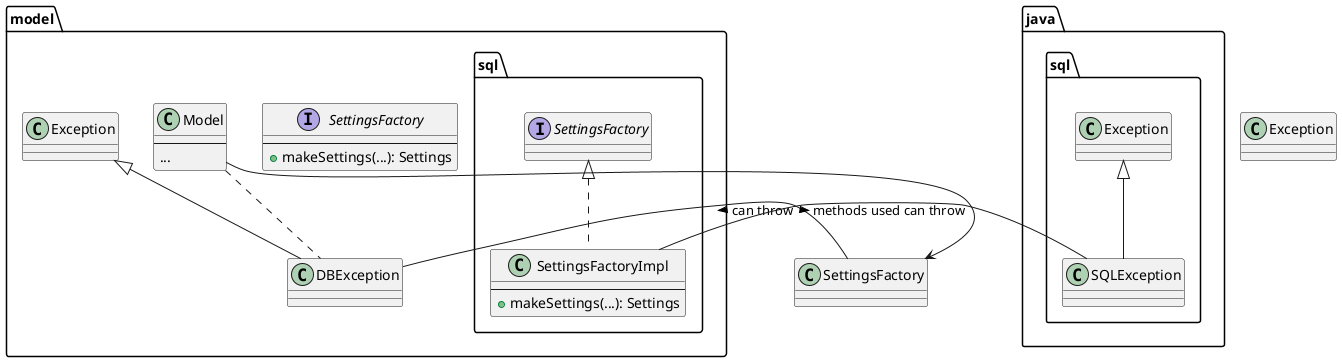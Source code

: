 @startuml

'skinparam Linetype ortho

class Exception{}

package model{
    interface SettingsFactory{
        --
        + makeSettings(...): Settings
    }

    class Model{
        --
        ...
    }

    class DBException extends Exception{

    }

    package sql{
        class SettingsFactoryImpl implements SettingsFactory{
            --
            + makeSettings(...): Settings
        }
    }
}

package java.sql{
    class SQLException extends Exception{
    }
}

Model --> SettingsFactory
SettingsFactory -right- DBException: can throw >
SettingsFactoryImpl -left- SQLException: methods used can throw >
Model .. DBException

@enduml